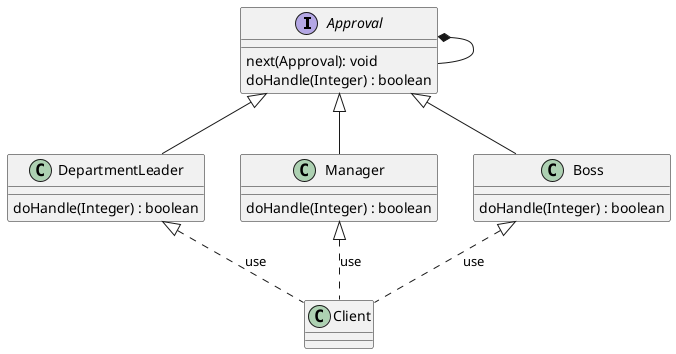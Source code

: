 @startuml

interface Approval {
    next(Approval): void
    doHandle(Integer) : boolean
}

class DepartmentLeader {
    doHandle(Integer) : boolean
}

class Manager {
    doHandle(Integer) : boolean
}

class Boss {
    doHandle(Integer) : boolean
}

class Client{

}

Approval *-- Approval
Approval <|-- DepartmentLeader
Approval <|-- Manager
Approval <|-- Boss
DepartmentLeader <|.. Client : use
Manager <|.. Client : use
Boss <|.. Client : use

@enduml